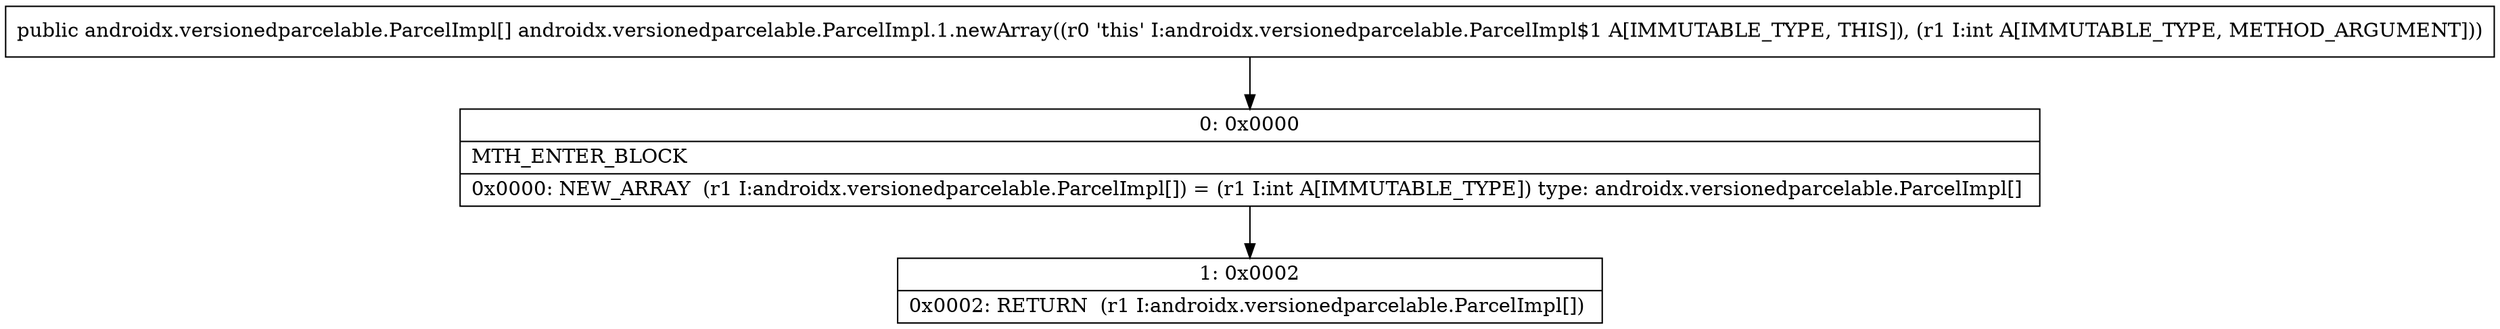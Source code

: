 digraph "CFG forandroidx.versionedparcelable.ParcelImpl.1.newArray(I)[Landroidx\/versionedparcelable\/ParcelImpl;" {
Node_0 [shape=record,label="{0\:\ 0x0000|MTH_ENTER_BLOCK\l|0x0000: NEW_ARRAY  (r1 I:androidx.versionedparcelable.ParcelImpl[]) = (r1 I:int A[IMMUTABLE_TYPE]) type: androidx.versionedparcelable.ParcelImpl[] \l}"];
Node_1 [shape=record,label="{1\:\ 0x0002|0x0002: RETURN  (r1 I:androidx.versionedparcelable.ParcelImpl[]) \l}"];
MethodNode[shape=record,label="{public androidx.versionedparcelable.ParcelImpl[] androidx.versionedparcelable.ParcelImpl.1.newArray((r0 'this' I:androidx.versionedparcelable.ParcelImpl$1 A[IMMUTABLE_TYPE, THIS]), (r1 I:int A[IMMUTABLE_TYPE, METHOD_ARGUMENT])) }"];
MethodNode -> Node_0;
Node_0 -> Node_1;
}

